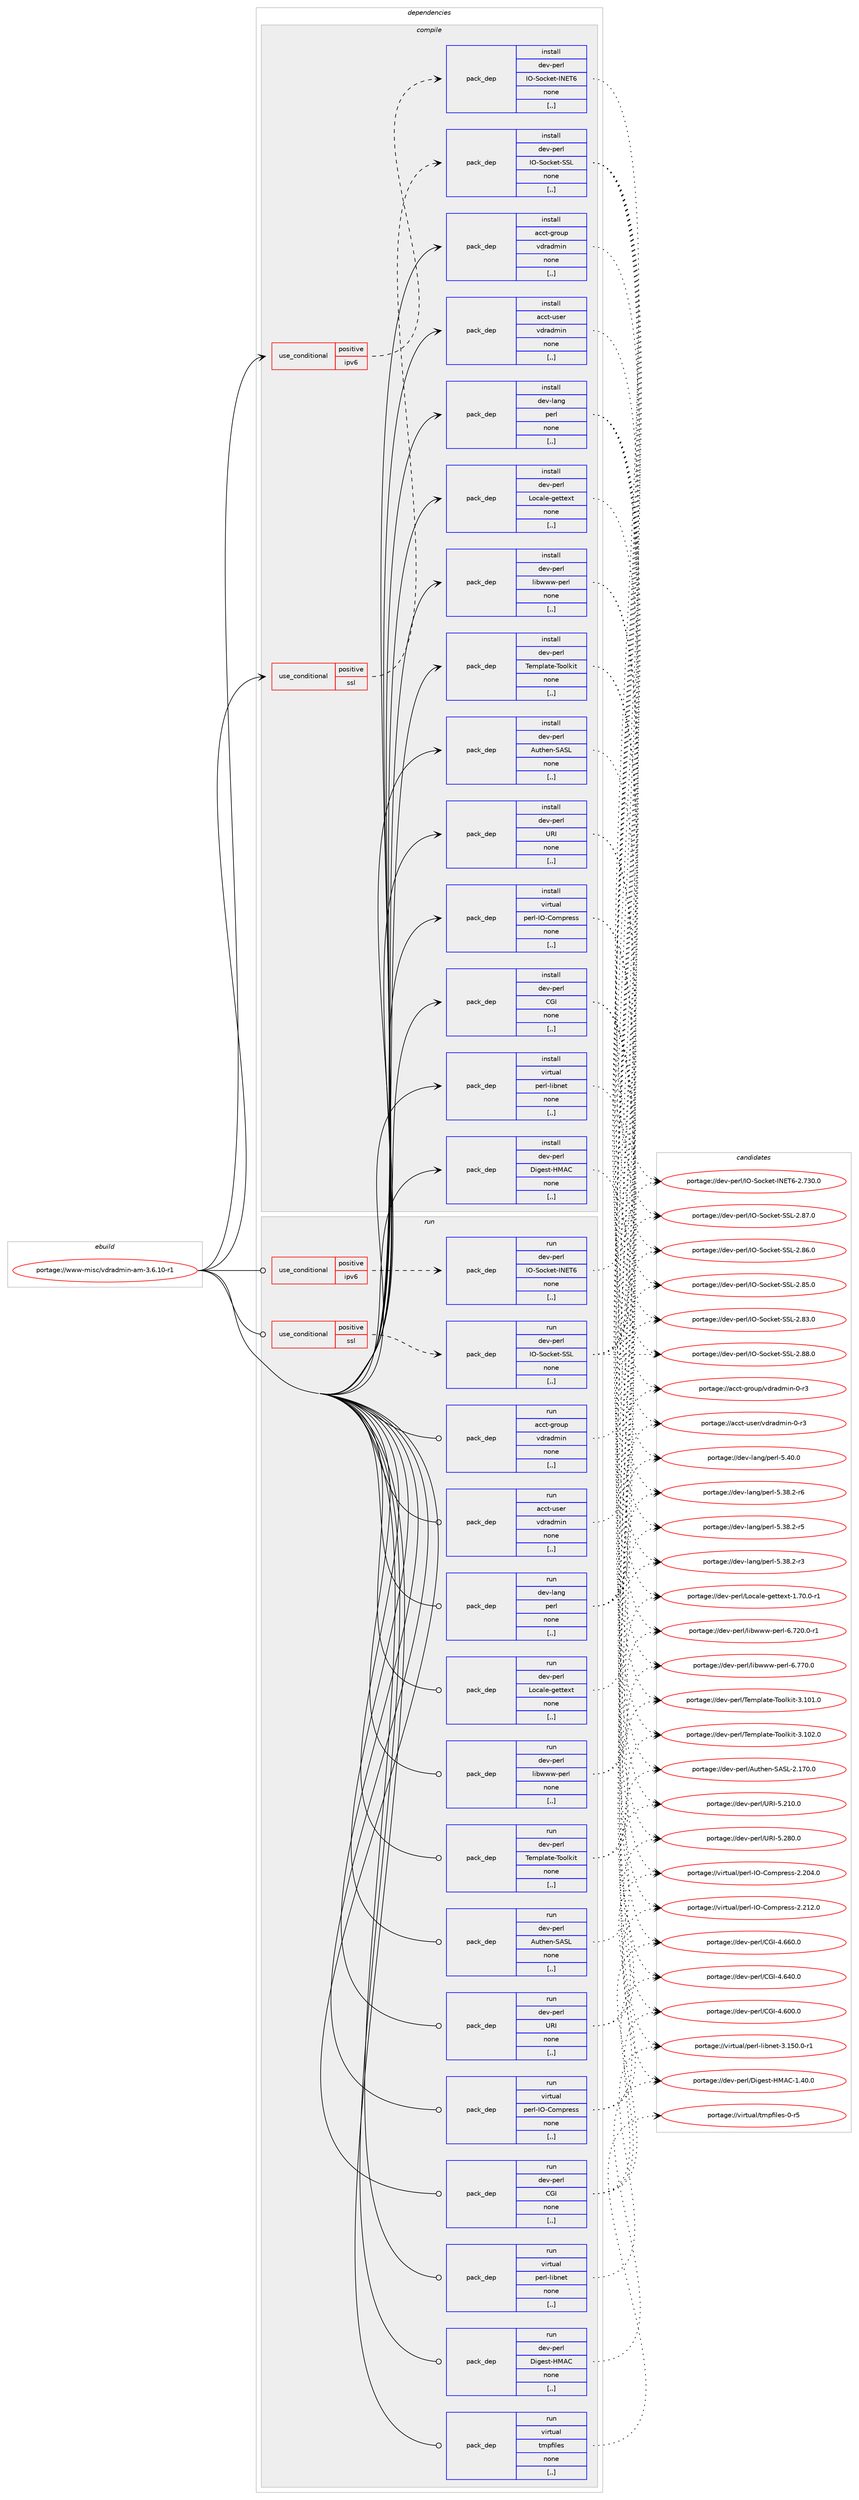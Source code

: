 digraph prolog {

# *************
# Graph options
# *************

newrank=true;
concentrate=true;
compound=true;
graph [rankdir=LR,fontname=Helvetica,fontsize=10,ranksep=1.5];#, ranksep=2.5, nodesep=0.2];
edge  [arrowhead=vee];
node  [fontname=Helvetica,fontsize=10];

# **********
# The ebuild
# **********

subgraph cluster_leftcol {
color=gray;
label=<<i>ebuild</i>>;
id [label="portage://www-misc/vdradmin-am-3.6.10-r1", color=red, width=4, href="../www-misc/vdradmin-am-3.6.10-r1.svg"];
}

# ****************
# The dependencies
# ****************

subgraph cluster_midcol {
color=gray;
label=<<i>dependencies</i>>;
subgraph cluster_compile {
fillcolor="#eeeeee";
style=filled;
label=<<i>compile</i>>;
subgraph cond255000 {
dependency964591 [label=<<TABLE BORDER="0" CELLBORDER="1" CELLSPACING="0" CELLPADDING="4"><TR><TD ROWSPAN="3" CELLPADDING="10">use_conditional</TD></TR><TR><TD>positive</TD></TR><TR><TD>ipv6</TD></TR></TABLE>>, shape=none, color=red];
subgraph pack702486 {
dependency964592 [label=<<TABLE BORDER="0" CELLBORDER="1" CELLSPACING="0" CELLPADDING="4" WIDTH="220"><TR><TD ROWSPAN="6" CELLPADDING="30">pack_dep</TD></TR><TR><TD WIDTH="110">install</TD></TR><TR><TD>dev-perl</TD></TR><TR><TD>IO-Socket-INET6</TD></TR><TR><TD>none</TD></TR><TR><TD>[,,]</TD></TR></TABLE>>, shape=none, color=blue];
}
dependency964591:e -> dependency964592:w [weight=20,style="dashed",arrowhead="vee"];
}
id:e -> dependency964591:w [weight=20,style="solid",arrowhead="vee"];
subgraph cond255001 {
dependency964593 [label=<<TABLE BORDER="0" CELLBORDER="1" CELLSPACING="0" CELLPADDING="4"><TR><TD ROWSPAN="3" CELLPADDING="10">use_conditional</TD></TR><TR><TD>positive</TD></TR><TR><TD>ssl</TD></TR></TABLE>>, shape=none, color=red];
subgraph pack702487 {
dependency964594 [label=<<TABLE BORDER="0" CELLBORDER="1" CELLSPACING="0" CELLPADDING="4" WIDTH="220"><TR><TD ROWSPAN="6" CELLPADDING="30">pack_dep</TD></TR><TR><TD WIDTH="110">install</TD></TR><TR><TD>dev-perl</TD></TR><TR><TD>IO-Socket-SSL</TD></TR><TR><TD>none</TD></TR><TR><TD>[,,]</TD></TR></TABLE>>, shape=none, color=blue];
}
dependency964593:e -> dependency964594:w [weight=20,style="dashed",arrowhead="vee"];
}
id:e -> dependency964593:w [weight=20,style="solid",arrowhead="vee"];
subgraph pack702488 {
dependency964595 [label=<<TABLE BORDER="0" CELLBORDER="1" CELLSPACING="0" CELLPADDING="4" WIDTH="220"><TR><TD ROWSPAN="6" CELLPADDING="30">pack_dep</TD></TR><TR><TD WIDTH="110">install</TD></TR><TR><TD>acct-group</TD></TR><TR><TD>vdradmin</TD></TR><TR><TD>none</TD></TR><TR><TD>[,,]</TD></TR></TABLE>>, shape=none, color=blue];
}
id:e -> dependency964595:w [weight=20,style="solid",arrowhead="vee"];
subgraph pack702489 {
dependency964596 [label=<<TABLE BORDER="0" CELLBORDER="1" CELLSPACING="0" CELLPADDING="4" WIDTH="220"><TR><TD ROWSPAN="6" CELLPADDING="30">pack_dep</TD></TR><TR><TD WIDTH="110">install</TD></TR><TR><TD>acct-user</TD></TR><TR><TD>vdradmin</TD></TR><TR><TD>none</TD></TR><TR><TD>[,,]</TD></TR></TABLE>>, shape=none, color=blue];
}
id:e -> dependency964596:w [weight=20,style="solid",arrowhead="vee"];
subgraph pack702490 {
dependency964597 [label=<<TABLE BORDER="0" CELLBORDER="1" CELLSPACING="0" CELLPADDING="4" WIDTH="220"><TR><TD ROWSPAN="6" CELLPADDING="30">pack_dep</TD></TR><TR><TD WIDTH="110">install</TD></TR><TR><TD>dev-lang</TD></TR><TR><TD>perl</TD></TR><TR><TD>none</TD></TR><TR><TD>[,,]</TD></TR></TABLE>>, shape=none, color=blue];
}
id:e -> dependency964597:w [weight=20,style="solid",arrowhead="vee"];
subgraph pack702491 {
dependency964598 [label=<<TABLE BORDER="0" CELLBORDER="1" CELLSPACING="0" CELLPADDING="4" WIDTH="220"><TR><TD ROWSPAN="6" CELLPADDING="30">pack_dep</TD></TR><TR><TD WIDTH="110">install</TD></TR><TR><TD>dev-perl</TD></TR><TR><TD>Authen-SASL</TD></TR><TR><TD>none</TD></TR><TR><TD>[,,]</TD></TR></TABLE>>, shape=none, color=blue];
}
id:e -> dependency964598:w [weight=20,style="solid",arrowhead="vee"];
subgraph pack702492 {
dependency964599 [label=<<TABLE BORDER="0" CELLBORDER="1" CELLSPACING="0" CELLPADDING="4" WIDTH="220"><TR><TD ROWSPAN="6" CELLPADDING="30">pack_dep</TD></TR><TR><TD WIDTH="110">install</TD></TR><TR><TD>dev-perl</TD></TR><TR><TD>CGI</TD></TR><TR><TD>none</TD></TR><TR><TD>[,,]</TD></TR></TABLE>>, shape=none, color=blue];
}
id:e -> dependency964599:w [weight=20,style="solid",arrowhead="vee"];
subgraph pack702493 {
dependency964600 [label=<<TABLE BORDER="0" CELLBORDER="1" CELLSPACING="0" CELLPADDING="4" WIDTH="220"><TR><TD ROWSPAN="6" CELLPADDING="30">pack_dep</TD></TR><TR><TD WIDTH="110">install</TD></TR><TR><TD>dev-perl</TD></TR><TR><TD>Digest-HMAC</TD></TR><TR><TD>none</TD></TR><TR><TD>[,,]</TD></TR></TABLE>>, shape=none, color=blue];
}
id:e -> dependency964600:w [weight=20,style="solid",arrowhead="vee"];
subgraph pack702494 {
dependency964601 [label=<<TABLE BORDER="0" CELLBORDER="1" CELLSPACING="0" CELLPADDING="4" WIDTH="220"><TR><TD ROWSPAN="6" CELLPADDING="30">pack_dep</TD></TR><TR><TD WIDTH="110">install</TD></TR><TR><TD>dev-perl</TD></TR><TR><TD>Locale-gettext</TD></TR><TR><TD>none</TD></TR><TR><TD>[,,]</TD></TR></TABLE>>, shape=none, color=blue];
}
id:e -> dependency964601:w [weight=20,style="solid",arrowhead="vee"];
subgraph pack702495 {
dependency964602 [label=<<TABLE BORDER="0" CELLBORDER="1" CELLSPACING="0" CELLPADDING="4" WIDTH="220"><TR><TD ROWSPAN="6" CELLPADDING="30">pack_dep</TD></TR><TR><TD WIDTH="110">install</TD></TR><TR><TD>dev-perl</TD></TR><TR><TD>Template-Toolkit</TD></TR><TR><TD>none</TD></TR><TR><TD>[,,]</TD></TR></TABLE>>, shape=none, color=blue];
}
id:e -> dependency964602:w [weight=20,style="solid",arrowhead="vee"];
subgraph pack702496 {
dependency964603 [label=<<TABLE BORDER="0" CELLBORDER="1" CELLSPACING="0" CELLPADDING="4" WIDTH="220"><TR><TD ROWSPAN="6" CELLPADDING="30">pack_dep</TD></TR><TR><TD WIDTH="110">install</TD></TR><TR><TD>dev-perl</TD></TR><TR><TD>URI</TD></TR><TR><TD>none</TD></TR><TR><TD>[,,]</TD></TR></TABLE>>, shape=none, color=blue];
}
id:e -> dependency964603:w [weight=20,style="solid",arrowhead="vee"];
subgraph pack702497 {
dependency964604 [label=<<TABLE BORDER="0" CELLBORDER="1" CELLSPACING="0" CELLPADDING="4" WIDTH="220"><TR><TD ROWSPAN="6" CELLPADDING="30">pack_dep</TD></TR><TR><TD WIDTH="110">install</TD></TR><TR><TD>dev-perl</TD></TR><TR><TD>libwww-perl</TD></TR><TR><TD>none</TD></TR><TR><TD>[,,]</TD></TR></TABLE>>, shape=none, color=blue];
}
id:e -> dependency964604:w [weight=20,style="solid",arrowhead="vee"];
subgraph pack702498 {
dependency964605 [label=<<TABLE BORDER="0" CELLBORDER="1" CELLSPACING="0" CELLPADDING="4" WIDTH="220"><TR><TD ROWSPAN="6" CELLPADDING="30">pack_dep</TD></TR><TR><TD WIDTH="110">install</TD></TR><TR><TD>virtual</TD></TR><TR><TD>perl-IO-Compress</TD></TR><TR><TD>none</TD></TR><TR><TD>[,,]</TD></TR></TABLE>>, shape=none, color=blue];
}
id:e -> dependency964605:w [weight=20,style="solid",arrowhead="vee"];
subgraph pack702499 {
dependency964606 [label=<<TABLE BORDER="0" CELLBORDER="1" CELLSPACING="0" CELLPADDING="4" WIDTH="220"><TR><TD ROWSPAN="6" CELLPADDING="30">pack_dep</TD></TR><TR><TD WIDTH="110">install</TD></TR><TR><TD>virtual</TD></TR><TR><TD>perl-libnet</TD></TR><TR><TD>none</TD></TR><TR><TD>[,,]</TD></TR></TABLE>>, shape=none, color=blue];
}
id:e -> dependency964606:w [weight=20,style="solid",arrowhead="vee"];
}
subgraph cluster_compileandrun {
fillcolor="#eeeeee";
style=filled;
label=<<i>compile and run</i>>;
}
subgraph cluster_run {
fillcolor="#eeeeee";
style=filled;
label=<<i>run</i>>;
subgraph cond255002 {
dependency964607 [label=<<TABLE BORDER="0" CELLBORDER="1" CELLSPACING="0" CELLPADDING="4"><TR><TD ROWSPAN="3" CELLPADDING="10">use_conditional</TD></TR><TR><TD>positive</TD></TR><TR><TD>ipv6</TD></TR></TABLE>>, shape=none, color=red];
subgraph pack702500 {
dependency964608 [label=<<TABLE BORDER="0" CELLBORDER="1" CELLSPACING="0" CELLPADDING="4" WIDTH="220"><TR><TD ROWSPAN="6" CELLPADDING="30">pack_dep</TD></TR><TR><TD WIDTH="110">run</TD></TR><TR><TD>dev-perl</TD></TR><TR><TD>IO-Socket-INET6</TD></TR><TR><TD>none</TD></TR><TR><TD>[,,]</TD></TR></TABLE>>, shape=none, color=blue];
}
dependency964607:e -> dependency964608:w [weight=20,style="dashed",arrowhead="vee"];
}
id:e -> dependency964607:w [weight=20,style="solid",arrowhead="odot"];
subgraph cond255003 {
dependency964609 [label=<<TABLE BORDER="0" CELLBORDER="1" CELLSPACING="0" CELLPADDING="4"><TR><TD ROWSPAN="3" CELLPADDING="10">use_conditional</TD></TR><TR><TD>positive</TD></TR><TR><TD>ssl</TD></TR></TABLE>>, shape=none, color=red];
subgraph pack702501 {
dependency964610 [label=<<TABLE BORDER="0" CELLBORDER="1" CELLSPACING="0" CELLPADDING="4" WIDTH="220"><TR><TD ROWSPAN="6" CELLPADDING="30">pack_dep</TD></TR><TR><TD WIDTH="110">run</TD></TR><TR><TD>dev-perl</TD></TR><TR><TD>IO-Socket-SSL</TD></TR><TR><TD>none</TD></TR><TR><TD>[,,]</TD></TR></TABLE>>, shape=none, color=blue];
}
dependency964609:e -> dependency964610:w [weight=20,style="dashed",arrowhead="vee"];
}
id:e -> dependency964609:w [weight=20,style="solid",arrowhead="odot"];
subgraph pack702502 {
dependency964611 [label=<<TABLE BORDER="0" CELLBORDER="1" CELLSPACING="0" CELLPADDING="4" WIDTH="220"><TR><TD ROWSPAN="6" CELLPADDING="30">pack_dep</TD></TR><TR><TD WIDTH="110">run</TD></TR><TR><TD>acct-group</TD></TR><TR><TD>vdradmin</TD></TR><TR><TD>none</TD></TR><TR><TD>[,,]</TD></TR></TABLE>>, shape=none, color=blue];
}
id:e -> dependency964611:w [weight=20,style="solid",arrowhead="odot"];
subgraph pack702503 {
dependency964612 [label=<<TABLE BORDER="0" CELLBORDER="1" CELLSPACING="0" CELLPADDING="4" WIDTH="220"><TR><TD ROWSPAN="6" CELLPADDING="30">pack_dep</TD></TR><TR><TD WIDTH="110">run</TD></TR><TR><TD>acct-user</TD></TR><TR><TD>vdradmin</TD></TR><TR><TD>none</TD></TR><TR><TD>[,,]</TD></TR></TABLE>>, shape=none, color=blue];
}
id:e -> dependency964612:w [weight=20,style="solid",arrowhead="odot"];
subgraph pack702504 {
dependency964613 [label=<<TABLE BORDER="0" CELLBORDER="1" CELLSPACING="0" CELLPADDING="4" WIDTH="220"><TR><TD ROWSPAN="6" CELLPADDING="30">pack_dep</TD></TR><TR><TD WIDTH="110">run</TD></TR><TR><TD>dev-lang</TD></TR><TR><TD>perl</TD></TR><TR><TD>none</TD></TR><TR><TD>[,,]</TD></TR></TABLE>>, shape=none, color=blue];
}
id:e -> dependency964613:w [weight=20,style="solid",arrowhead="odot"];
subgraph pack702505 {
dependency964614 [label=<<TABLE BORDER="0" CELLBORDER="1" CELLSPACING="0" CELLPADDING="4" WIDTH="220"><TR><TD ROWSPAN="6" CELLPADDING="30">pack_dep</TD></TR><TR><TD WIDTH="110">run</TD></TR><TR><TD>dev-perl</TD></TR><TR><TD>Authen-SASL</TD></TR><TR><TD>none</TD></TR><TR><TD>[,,]</TD></TR></TABLE>>, shape=none, color=blue];
}
id:e -> dependency964614:w [weight=20,style="solid",arrowhead="odot"];
subgraph pack702506 {
dependency964615 [label=<<TABLE BORDER="0" CELLBORDER="1" CELLSPACING="0" CELLPADDING="4" WIDTH="220"><TR><TD ROWSPAN="6" CELLPADDING="30">pack_dep</TD></TR><TR><TD WIDTH="110">run</TD></TR><TR><TD>dev-perl</TD></TR><TR><TD>CGI</TD></TR><TR><TD>none</TD></TR><TR><TD>[,,]</TD></TR></TABLE>>, shape=none, color=blue];
}
id:e -> dependency964615:w [weight=20,style="solid",arrowhead="odot"];
subgraph pack702507 {
dependency964616 [label=<<TABLE BORDER="0" CELLBORDER="1" CELLSPACING="0" CELLPADDING="4" WIDTH="220"><TR><TD ROWSPAN="6" CELLPADDING="30">pack_dep</TD></TR><TR><TD WIDTH="110">run</TD></TR><TR><TD>dev-perl</TD></TR><TR><TD>Digest-HMAC</TD></TR><TR><TD>none</TD></TR><TR><TD>[,,]</TD></TR></TABLE>>, shape=none, color=blue];
}
id:e -> dependency964616:w [weight=20,style="solid",arrowhead="odot"];
subgraph pack702508 {
dependency964617 [label=<<TABLE BORDER="0" CELLBORDER="1" CELLSPACING="0" CELLPADDING="4" WIDTH="220"><TR><TD ROWSPAN="6" CELLPADDING="30">pack_dep</TD></TR><TR><TD WIDTH="110">run</TD></TR><TR><TD>dev-perl</TD></TR><TR><TD>Locale-gettext</TD></TR><TR><TD>none</TD></TR><TR><TD>[,,]</TD></TR></TABLE>>, shape=none, color=blue];
}
id:e -> dependency964617:w [weight=20,style="solid",arrowhead="odot"];
subgraph pack702509 {
dependency964618 [label=<<TABLE BORDER="0" CELLBORDER="1" CELLSPACING="0" CELLPADDING="4" WIDTH="220"><TR><TD ROWSPAN="6" CELLPADDING="30">pack_dep</TD></TR><TR><TD WIDTH="110">run</TD></TR><TR><TD>dev-perl</TD></TR><TR><TD>Template-Toolkit</TD></TR><TR><TD>none</TD></TR><TR><TD>[,,]</TD></TR></TABLE>>, shape=none, color=blue];
}
id:e -> dependency964618:w [weight=20,style="solid",arrowhead="odot"];
subgraph pack702510 {
dependency964619 [label=<<TABLE BORDER="0" CELLBORDER="1" CELLSPACING="0" CELLPADDING="4" WIDTH="220"><TR><TD ROWSPAN="6" CELLPADDING="30">pack_dep</TD></TR><TR><TD WIDTH="110">run</TD></TR><TR><TD>dev-perl</TD></TR><TR><TD>URI</TD></TR><TR><TD>none</TD></TR><TR><TD>[,,]</TD></TR></TABLE>>, shape=none, color=blue];
}
id:e -> dependency964619:w [weight=20,style="solid",arrowhead="odot"];
subgraph pack702511 {
dependency964620 [label=<<TABLE BORDER="0" CELLBORDER="1" CELLSPACING="0" CELLPADDING="4" WIDTH="220"><TR><TD ROWSPAN="6" CELLPADDING="30">pack_dep</TD></TR><TR><TD WIDTH="110">run</TD></TR><TR><TD>dev-perl</TD></TR><TR><TD>libwww-perl</TD></TR><TR><TD>none</TD></TR><TR><TD>[,,]</TD></TR></TABLE>>, shape=none, color=blue];
}
id:e -> dependency964620:w [weight=20,style="solid",arrowhead="odot"];
subgraph pack702512 {
dependency964621 [label=<<TABLE BORDER="0" CELLBORDER="1" CELLSPACING="0" CELLPADDING="4" WIDTH="220"><TR><TD ROWSPAN="6" CELLPADDING="30">pack_dep</TD></TR><TR><TD WIDTH="110">run</TD></TR><TR><TD>virtual</TD></TR><TR><TD>perl-IO-Compress</TD></TR><TR><TD>none</TD></TR><TR><TD>[,,]</TD></TR></TABLE>>, shape=none, color=blue];
}
id:e -> dependency964621:w [weight=20,style="solid",arrowhead="odot"];
subgraph pack702513 {
dependency964622 [label=<<TABLE BORDER="0" CELLBORDER="1" CELLSPACING="0" CELLPADDING="4" WIDTH="220"><TR><TD ROWSPAN="6" CELLPADDING="30">pack_dep</TD></TR><TR><TD WIDTH="110">run</TD></TR><TR><TD>virtual</TD></TR><TR><TD>perl-libnet</TD></TR><TR><TD>none</TD></TR><TR><TD>[,,]</TD></TR></TABLE>>, shape=none, color=blue];
}
id:e -> dependency964622:w [weight=20,style="solid",arrowhead="odot"];
subgraph pack702514 {
dependency964623 [label=<<TABLE BORDER="0" CELLBORDER="1" CELLSPACING="0" CELLPADDING="4" WIDTH="220"><TR><TD ROWSPAN="6" CELLPADDING="30">pack_dep</TD></TR><TR><TD WIDTH="110">run</TD></TR><TR><TD>virtual</TD></TR><TR><TD>tmpfiles</TD></TR><TR><TD>none</TD></TR><TR><TD>[,,]</TD></TR></TABLE>>, shape=none, color=blue];
}
id:e -> dependency964623:w [weight=20,style="solid",arrowhead="odot"];
}
}

# **************
# The candidates
# **************

subgraph cluster_choices {
rank=same;
color=gray;
label=<<i>candidates</i>>;

subgraph choice702486 {
color=black;
nodesep=1;
choice100101118451121011141084773794583111991071011164573786984544550465551484648 [label="portage://dev-perl/IO-Socket-INET6-2.730.0", color=red, width=4,href="../dev-perl/IO-Socket-INET6-2.730.0.svg"];
dependency964592:e -> choice100101118451121011141084773794583111991071011164573786984544550465551484648:w [style=dotted,weight="100"];
}
subgraph choice702487 {
color=black;
nodesep=1;
choice100101118451121011141084773794583111991071011164583837645504656564648 [label="portage://dev-perl/IO-Socket-SSL-2.88.0", color=red, width=4,href="../dev-perl/IO-Socket-SSL-2.88.0.svg"];
choice100101118451121011141084773794583111991071011164583837645504656554648 [label="portage://dev-perl/IO-Socket-SSL-2.87.0", color=red, width=4,href="../dev-perl/IO-Socket-SSL-2.87.0.svg"];
choice100101118451121011141084773794583111991071011164583837645504656544648 [label="portage://dev-perl/IO-Socket-SSL-2.86.0", color=red, width=4,href="../dev-perl/IO-Socket-SSL-2.86.0.svg"];
choice100101118451121011141084773794583111991071011164583837645504656534648 [label="portage://dev-perl/IO-Socket-SSL-2.85.0", color=red, width=4,href="../dev-perl/IO-Socket-SSL-2.85.0.svg"];
choice100101118451121011141084773794583111991071011164583837645504656514648 [label="portage://dev-perl/IO-Socket-SSL-2.83.0", color=red, width=4,href="../dev-perl/IO-Socket-SSL-2.83.0.svg"];
dependency964594:e -> choice100101118451121011141084773794583111991071011164583837645504656564648:w [style=dotted,weight="100"];
dependency964594:e -> choice100101118451121011141084773794583111991071011164583837645504656554648:w [style=dotted,weight="100"];
dependency964594:e -> choice100101118451121011141084773794583111991071011164583837645504656544648:w [style=dotted,weight="100"];
dependency964594:e -> choice100101118451121011141084773794583111991071011164583837645504656534648:w [style=dotted,weight="100"];
dependency964594:e -> choice100101118451121011141084773794583111991071011164583837645504656514648:w [style=dotted,weight="100"];
}
subgraph choice702488 {
color=black;
nodesep=1;
choice97999911645103114111117112471181001149710010910511045484511451 [label="portage://acct-group/vdradmin-0-r3", color=red, width=4,href="../acct-group/vdradmin-0-r3.svg"];
dependency964595:e -> choice97999911645103114111117112471181001149710010910511045484511451:w [style=dotted,weight="100"];
}
subgraph choice702489 {
color=black;
nodesep=1;
choice97999911645117115101114471181001149710010910511045484511451 [label="portage://acct-user/vdradmin-0-r3", color=red, width=4,href="../acct-user/vdradmin-0-r3.svg"];
dependency964596:e -> choice97999911645117115101114471181001149710010910511045484511451:w [style=dotted,weight="100"];
}
subgraph choice702490 {
color=black;
nodesep=1;
choice10010111845108971101034711210111410845534652484648 [label="portage://dev-lang/perl-5.40.0", color=red, width=4,href="../dev-lang/perl-5.40.0.svg"];
choice100101118451089711010347112101114108455346515646504511454 [label="portage://dev-lang/perl-5.38.2-r6", color=red, width=4,href="../dev-lang/perl-5.38.2-r6.svg"];
choice100101118451089711010347112101114108455346515646504511453 [label="portage://dev-lang/perl-5.38.2-r5", color=red, width=4,href="../dev-lang/perl-5.38.2-r5.svg"];
choice100101118451089711010347112101114108455346515646504511451 [label="portage://dev-lang/perl-5.38.2-r3", color=red, width=4,href="../dev-lang/perl-5.38.2-r3.svg"];
dependency964597:e -> choice10010111845108971101034711210111410845534652484648:w [style=dotted,weight="100"];
dependency964597:e -> choice100101118451089711010347112101114108455346515646504511454:w [style=dotted,weight="100"];
dependency964597:e -> choice100101118451089711010347112101114108455346515646504511453:w [style=dotted,weight="100"];
dependency964597:e -> choice100101118451089711010347112101114108455346515646504511451:w [style=dotted,weight="100"];
}
subgraph choice702491 {
color=black;
nodesep=1;
choice10010111845112101114108476511711610410111045836583764550464955484648 [label="portage://dev-perl/Authen-SASL-2.170.0", color=red, width=4,href="../dev-perl/Authen-SASL-2.170.0.svg"];
dependency964598:e -> choice10010111845112101114108476511711610410111045836583764550464955484648:w [style=dotted,weight="100"];
}
subgraph choice702492 {
color=black;
nodesep=1;
choice10010111845112101114108476771734552465454484648 [label="portage://dev-perl/CGI-4.660.0", color=red, width=4,href="../dev-perl/CGI-4.660.0.svg"];
choice10010111845112101114108476771734552465452484648 [label="portage://dev-perl/CGI-4.640.0", color=red, width=4,href="../dev-perl/CGI-4.640.0.svg"];
choice10010111845112101114108476771734552465448484648 [label="portage://dev-perl/CGI-4.600.0", color=red, width=4,href="../dev-perl/CGI-4.600.0.svg"];
dependency964599:e -> choice10010111845112101114108476771734552465454484648:w [style=dotted,weight="100"];
dependency964599:e -> choice10010111845112101114108476771734552465452484648:w [style=dotted,weight="100"];
dependency964599:e -> choice10010111845112101114108476771734552465448484648:w [style=dotted,weight="100"];
}
subgraph choice702493 {
color=black;
nodesep=1;
choice100101118451121011141084768105103101115116457277656745494652484648 [label="portage://dev-perl/Digest-HMAC-1.40.0", color=red, width=4,href="../dev-perl/Digest-HMAC-1.40.0.svg"];
dependency964600:e -> choice100101118451121011141084768105103101115116457277656745494652484648:w [style=dotted,weight="100"];
}
subgraph choice702494 {
color=black;
nodesep=1;
choice100101118451121011141084776111999710810145103101116116101120116454946554846484511449 [label="portage://dev-perl/Locale-gettext-1.70.0-r1", color=red, width=4,href="../dev-perl/Locale-gettext-1.70.0-r1.svg"];
dependency964601:e -> choice100101118451121011141084776111999710810145103101116116101120116454946554846484511449:w [style=dotted,weight="100"];
}
subgraph choice702495 {
color=black;
nodesep=1;
choice1001011184511210111410847841011091121089711610145841111111081071051164551464948504648 [label="portage://dev-perl/Template-Toolkit-3.102.0", color=red, width=4,href="../dev-perl/Template-Toolkit-3.102.0.svg"];
choice1001011184511210111410847841011091121089711610145841111111081071051164551464948494648 [label="portage://dev-perl/Template-Toolkit-3.101.0", color=red, width=4,href="../dev-perl/Template-Toolkit-3.101.0.svg"];
dependency964602:e -> choice1001011184511210111410847841011091121089711610145841111111081071051164551464948504648:w [style=dotted,weight="100"];
dependency964602:e -> choice1001011184511210111410847841011091121089711610145841111111081071051164551464948494648:w [style=dotted,weight="100"];
}
subgraph choice702496 {
color=black;
nodesep=1;
choice10010111845112101114108478582734553465056484648 [label="portage://dev-perl/URI-5.280.0", color=red, width=4,href="../dev-perl/URI-5.280.0.svg"];
choice10010111845112101114108478582734553465049484648 [label="portage://dev-perl/URI-5.210.0", color=red, width=4,href="../dev-perl/URI-5.210.0.svg"];
dependency964603:e -> choice10010111845112101114108478582734553465056484648:w [style=dotted,weight="100"];
dependency964603:e -> choice10010111845112101114108478582734553465049484648:w [style=dotted,weight="100"];
}
subgraph choice702497 {
color=black;
nodesep=1;
choice100101118451121011141084710810598119119119451121011141084554465555484648 [label="portage://dev-perl/libwww-perl-6.770.0", color=red, width=4,href="../dev-perl/libwww-perl-6.770.0.svg"];
choice1001011184511210111410847108105981191191194511210111410845544655504846484511449 [label="portage://dev-perl/libwww-perl-6.720.0-r1", color=red, width=4,href="../dev-perl/libwww-perl-6.720.0-r1.svg"];
dependency964604:e -> choice100101118451121011141084710810598119119119451121011141084554465555484648:w [style=dotted,weight="100"];
dependency964604:e -> choice1001011184511210111410847108105981191191194511210111410845544655504846484511449:w [style=dotted,weight="100"];
}
subgraph choice702498 {
color=black;
nodesep=1;
choice118105114116117971084711210111410845737945671111091121141011151154550465049504648 [label="portage://virtual/perl-IO-Compress-2.212.0", color=red, width=4,href="../virtual/perl-IO-Compress-2.212.0.svg"];
choice118105114116117971084711210111410845737945671111091121141011151154550465048524648 [label="portage://virtual/perl-IO-Compress-2.204.0", color=red, width=4,href="../virtual/perl-IO-Compress-2.204.0.svg"];
dependency964605:e -> choice118105114116117971084711210111410845737945671111091121141011151154550465049504648:w [style=dotted,weight="100"];
dependency964605:e -> choice118105114116117971084711210111410845737945671111091121141011151154550465048524648:w [style=dotted,weight="100"];
}
subgraph choice702499 {
color=black;
nodesep=1;
choice1181051141161179710847112101114108451081059811010111645514649534846484511449 [label="portage://virtual/perl-libnet-3.150.0-r1", color=red, width=4,href="../virtual/perl-libnet-3.150.0-r1.svg"];
dependency964606:e -> choice1181051141161179710847112101114108451081059811010111645514649534846484511449:w [style=dotted,weight="100"];
}
subgraph choice702500 {
color=black;
nodesep=1;
choice100101118451121011141084773794583111991071011164573786984544550465551484648 [label="portage://dev-perl/IO-Socket-INET6-2.730.0", color=red, width=4,href="../dev-perl/IO-Socket-INET6-2.730.0.svg"];
dependency964608:e -> choice100101118451121011141084773794583111991071011164573786984544550465551484648:w [style=dotted,weight="100"];
}
subgraph choice702501 {
color=black;
nodesep=1;
choice100101118451121011141084773794583111991071011164583837645504656564648 [label="portage://dev-perl/IO-Socket-SSL-2.88.0", color=red, width=4,href="../dev-perl/IO-Socket-SSL-2.88.0.svg"];
choice100101118451121011141084773794583111991071011164583837645504656554648 [label="portage://dev-perl/IO-Socket-SSL-2.87.0", color=red, width=4,href="../dev-perl/IO-Socket-SSL-2.87.0.svg"];
choice100101118451121011141084773794583111991071011164583837645504656544648 [label="portage://dev-perl/IO-Socket-SSL-2.86.0", color=red, width=4,href="../dev-perl/IO-Socket-SSL-2.86.0.svg"];
choice100101118451121011141084773794583111991071011164583837645504656534648 [label="portage://dev-perl/IO-Socket-SSL-2.85.0", color=red, width=4,href="../dev-perl/IO-Socket-SSL-2.85.0.svg"];
choice100101118451121011141084773794583111991071011164583837645504656514648 [label="portage://dev-perl/IO-Socket-SSL-2.83.0", color=red, width=4,href="../dev-perl/IO-Socket-SSL-2.83.0.svg"];
dependency964610:e -> choice100101118451121011141084773794583111991071011164583837645504656564648:w [style=dotted,weight="100"];
dependency964610:e -> choice100101118451121011141084773794583111991071011164583837645504656554648:w [style=dotted,weight="100"];
dependency964610:e -> choice100101118451121011141084773794583111991071011164583837645504656544648:w [style=dotted,weight="100"];
dependency964610:e -> choice100101118451121011141084773794583111991071011164583837645504656534648:w [style=dotted,weight="100"];
dependency964610:e -> choice100101118451121011141084773794583111991071011164583837645504656514648:w [style=dotted,weight="100"];
}
subgraph choice702502 {
color=black;
nodesep=1;
choice97999911645103114111117112471181001149710010910511045484511451 [label="portage://acct-group/vdradmin-0-r3", color=red, width=4,href="../acct-group/vdradmin-0-r3.svg"];
dependency964611:e -> choice97999911645103114111117112471181001149710010910511045484511451:w [style=dotted,weight="100"];
}
subgraph choice702503 {
color=black;
nodesep=1;
choice97999911645117115101114471181001149710010910511045484511451 [label="portage://acct-user/vdradmin-0-r3", color=red, width=4,href="../acct-user/vdradmin-0-r3.svg"];
dependency964612:e -> choice97999911645117115101114471181001149710010910511045484511451:w [style=dotted,weight="100"];
}
subgraph choice702504 {
color=black;
nodesep=1;
choice10010111845108971101034711210111410845534652484648 [label="portage://dev-lang/perl-5.40.0", color=red, width=4,href="../dev-lang/perl-5.40.0.svg"];
choice100101118451089711010347112101114108455346515646504511454 [label="portage://dev-lang/perl-5.38.2-r6", color=red, width=4,href="../dev-lang/perl-5.38.2-r6.svg"];
choice100101118451089711010347112101114108455346515646504511453 [label="portage://dev-lang/perl-5.38.2-r5", color=red, width=4,href="../dev-lang/perl-5.38.2-r5.svg"];
choice100101118451089711010347112101114108455346515646504511451 [label="portage://dev-lang/perl-5.38.2-r3", color=red, width=4,href="../dev-lang/perl-5.38.2-r3.svg"];
dependency964613:e -> choice10010111845108971101034711210111410845534652484648:w [style=dotted,weight="100"];
dependency964613:e -> choice100101118451089711010347112101114108455346515646504511454:w [style=dotted,weight="100"];
dependency964613:e -> choice100101118451089711010347112101114108455346515646504511453:w [style=dotted,weight="100"];
dependency964613:e -> choice100101118451089711010347112101114108455346515646504511451:w [style=dotted,weight="100"];
}
subgraph choice702505 {
color=black;
nodesep=1;
choice10010111845112101114108476511711610410111045836583764550464955484648 [label="portage://dev-perl/Authen-SASL-2.170.0", color=red, width=4,href="../dev-perl/Authen-SASL-2.170.0.svg"];
dependency964614:e -> choice10010111845112101114108476511711610410111045836583764550464955484648:w [style=dotted,weight="100"];
}
subgraph choice702506 {
color=black;
nodesep=1;
choice10010111845112101114108476771734552465454484648 [label="portage://dev-perl/CGI-4.660.0", color=red, width=4,href="../dev-perl/CGI-4.660.0.svg"];
choice10010111845112101114108476771734552465452484648 [label="portage://dev-perl/CGI-4.640.0", color=red, width=4,href="../dev-perl/CGI-4.640.0.svg"];
choice10010111845112101114108476771734552465448484648 [label="portage://dev-perl/CGI-4.600.0", color=red, width=4,href="../dev-perl/CGI-4.600.0.svg"];
dependency964615:e -> choice10010111845112101114108476771734552465454484648:w [style=dotted,weight="100"];
dependency964615:e -> choice10010111845112101114108476771734552465452484648:w [style=dotted,weight="100"];
dependency964615:e -> choice10010111845112101114108476771734552465448484648:w [style=dotted,weight="100"];
}
subgraph choice702507 {
color=black;
nodesep=1;
choice100101118451121011141084768105103101115116457277656745494652484648 [label="portage://dev-perl/Digest-HMAC-1.40.0", color=red, width=4,href="../dev-perl/Digest-HMAC-1.40.0.svg"];
dependency964616:e -> choice100101118451121011141084768105103101115116457277656745494652484648:w [style=dotted,weight="100"];
}
subgraph choice702508 {
color=black;
nodesep=1;
choice100101118451121011141084776111999710810145103101116116101120116454946554846484511449 [label="portage://dev-perl/Locale-gettext-1.70.0-r1", color=red, width=4,href="../dev-perl/Locale-gettext-1.70.0-r1.svg"];
dependency964617:e -> choice100101118451121011141084776111999710810145103101116116101120116454946554846484511449:w [style=dotted,weight="100"];
}
subgraph choice702509 {
color=black;
nodesep=1;
choice1001011184511210111410847841011091121089711610145841111111081071051164551464948504648 [label="portage://dev-perl/Template-Toolkit-3.102.0", color=red, width=4,href="../dev-perl/Template-Toolkit-3.102.0.svg"];
choice1001011184511210111410847841011091121089711610145841111111081071051164551464948494648 [label="portage://dev-perl/Template-Toolkit-3.101.0", color=red, width=4,href="../dev-perl/Template-Toolkit-3.101.0.svg"];
dependency964618:e -> choice1001011184511210111410847841011091121089711610145841111111081071051164551464948504648:w [style=dotted,weight="100"];
dependency964618:e -> choice1001011184511210111410847841011091121089711610145841111111081071051164551464948494648:w [style=dotted,weight="100"];
}
subgraph choice702510 {
color=black;
nodesep=1;
choice10010111845112101114108478582734553465056484648 [label="portage://dev-perl/URI-5.280.0", color=red, width=4,href="../dev-perl/URI-5.280.0.svg"];
choice10010111845112101114108478582734553465049484648 [label="portage://dev-perl/URI-5.210.0", color=red, width=4,href="../dev-perl/URI-5.210.0.svg"];
dependency964619:e -> choice10010111845112101114108478582734553465056484648:w [style=dotted,weight="100"];
dependency964619:e -> choice10010111845112101114108478582734553465049484648:w [style=dotted,weight="100"];
}
subgraph choice702511 {
color=black;
nodesep=1;
choice100101118451121011141084710810598119119119451121011141084554465555484648 [label="portage://dev-perl/libwww-perl-6.770.0", color=red, width=4,href="../dev-perl/libwww-perl-6.770.0.svg"];
choice1001011184511210111410847108105981191191194511210111410845544655504846484511449 [label="portage://dev-perl/libwww-perl-6.720.0-r1", color=red, width=4,href="../dev-perl/libwww-perl-6.720.0-r1.svg"];
dependency964620:e -> choice100101118451121011141084710810598119119119451121011141084554465555484648:w [style=dotted,weight="100"];
dependency964620:e -> choice1001011184511210111410847108105981191191194511210111410845544655504846484511449:w [style=dotted,weight="100"];
}
subgraph choice702512 {
color=black;
nodesep=1;
choice118105114116117971084711210111410845737945671111091121141011151154550465049504648 [label="portage://virtual/perl-IO-Compress-2.212.0", color=red, width=4,href="../virtual/perl-IO-Compress-2.212.0.svg"];
choice118105114116117971084711210111410845737945671111091121141011151154550465048524648 [label="portage://virtual/perl-IO-Compress-2.204.0", color=red, width=4,href="../virtual/perl-IO-Compress-2.204.0.svg"];
dependency964621:e -> choice118105114116117971084711210111410845737945671111091121141011151154550465049504648:w [style=dotted,weight="100"];
dependency964621:e -> choice118105114116117971084711210111410845737945671111091121141011151154550465048524648:w [style=dotted,weight="100"];
}
subgraph choice702513 {
color=black;
nodesep=1;
choice1181051141161179710847112101114108451081059811010111645514649534846484511449 [label="portage://virtual/perl-libnet-3.150.0-r1", color=red, width=4,href="../virtual/perl-libnet-3.150.0-r1.svg"];
dependency964622:e -> choice1181051141161179710847112101114108451081059811010111645514649534846484511449:w [style=dotted,weight="100"];
}
subgraph choice702514 {
color=black;
nodesep=1;
choice118105114116117971084711610911210210510810111545484511453 [label="portage://virtual/tmpfiles-0-r5", color=red, width=4,href="../virtual/tmpfiles-0-r5.svg"];
dependency964623:e -> choice118105114116117971084711610911210210510810111545484511453:w [style=dotted,weight="100"];
}
}

}
